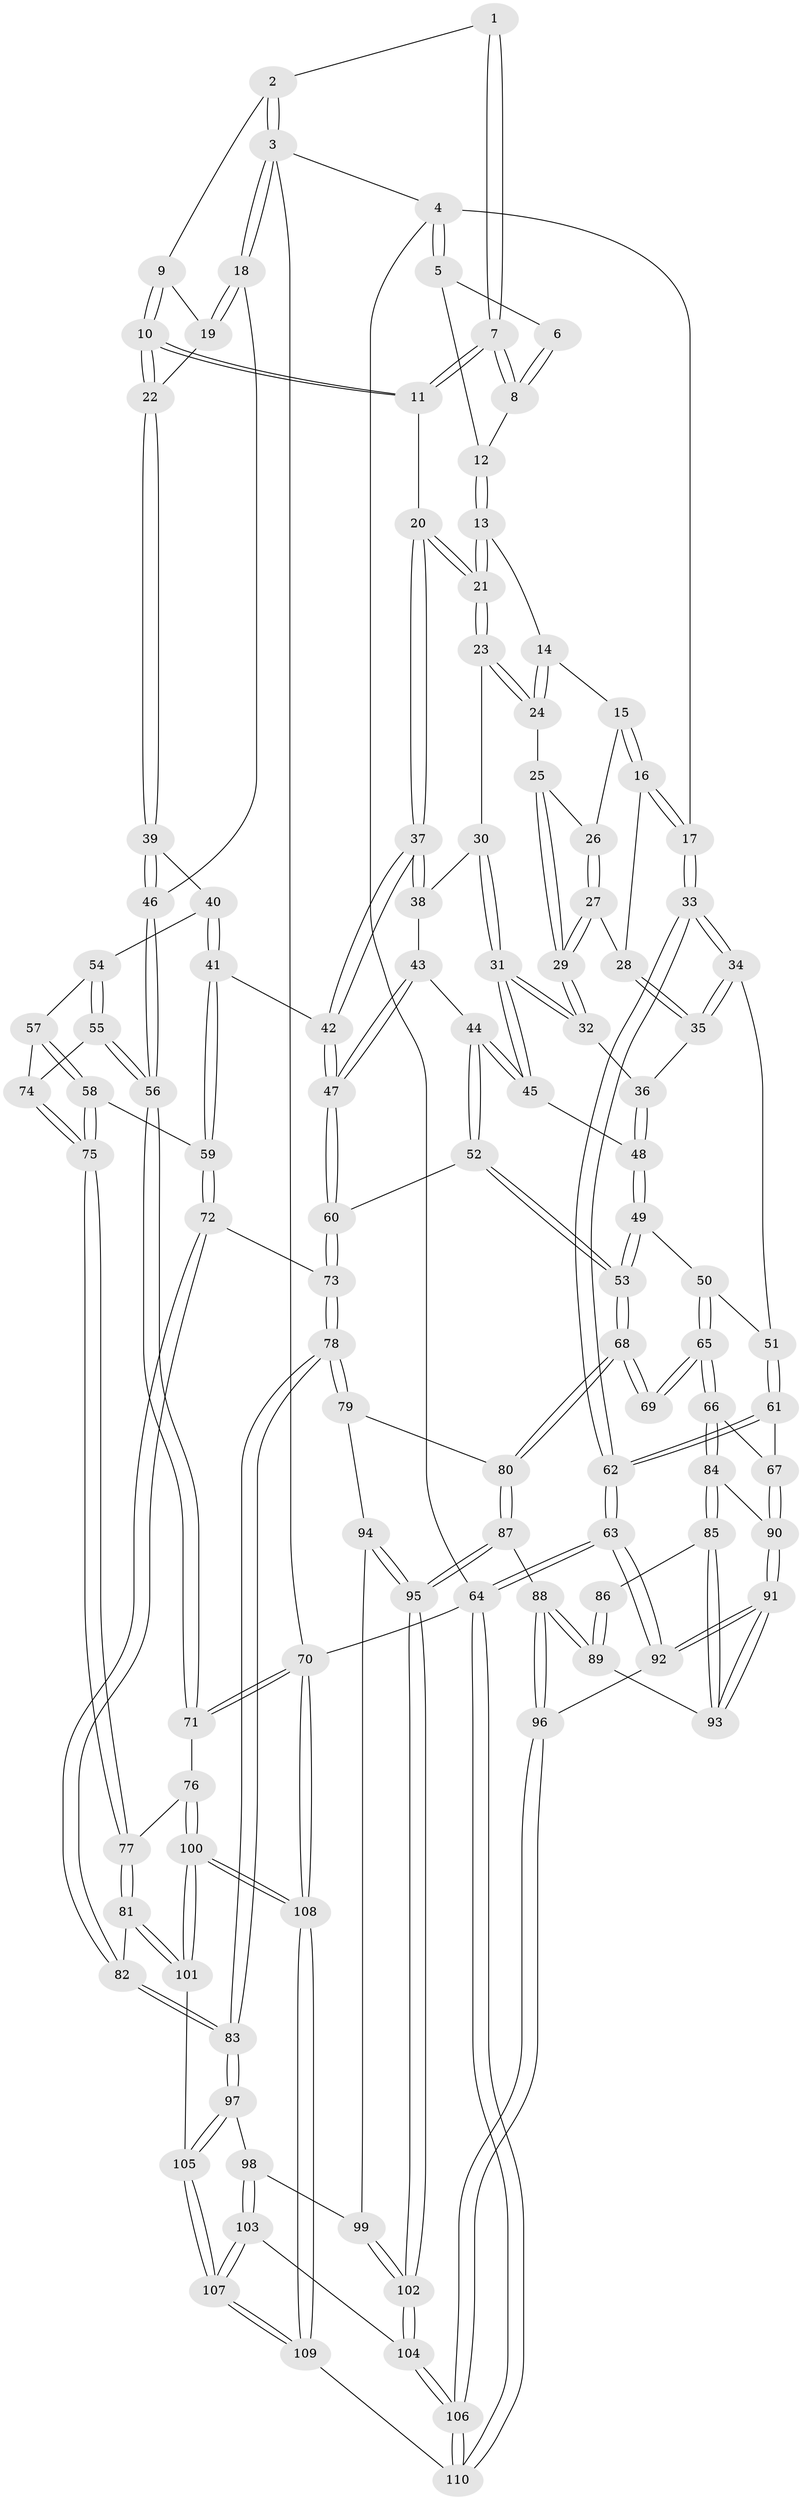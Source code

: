 // coarse degree distribution, {4: 0.421875, 7: 0.015625, 3: 0.15625, 2: 0.015625, 6: 0.0625, 5: 0.328125}
// Generated by graph-tools (version 1.1) at 2025/52/02/27/25 19:52:39]
// undirected, 110 vertices, 272 edges
graph export_dot {
graph [start="1"]
  node [color=gray90,style=filled];
  1 [pos="+0.6674603877242031+0"];
  2 [pos="+0.8540859231575001+0"];
  3 [pos="+1+0"];
  4 [pos="+0+0"];
  5 [pos="+0.3187509273110439+0"];
  6 [pos="+0.4162743773182997+0"];
  7 [pos="+0.6043041708449297+0.16595214409421552"];
  8 [pos="+0.5229667752551711+0.08718307967871791"];
  9 [pos="+0.822971926335517+0.06111960364512011"];
  10 [pos="+0.7578206579634318+0.24038146085571113"];
  11 [pos="+0.6104053111193185+0.1955338157282023"];
  12 [pos="+0.33808146363227304+0.02460040673544227"];
  13 [pos="+0.3318300335156052+0.0589903830646654"];
  14 [pos="+0.3145263211110696+0.08916865682740874"];
  15 [pos="+0.26926476910128594+0.1279852759984181"];
  16 [pos="+0.2006279386534177+0.15662588092427612"];
  17 [pos="+0+0"];
  18 [pos="+1+0"];
  19 [pos="+1+0.10053092864930359"];
  20 [pos="+0.574291467549957+0.21677882591828546"];
  21 [pos="+0.5368547734157044+0.2184944131740621"];
  22 [pos="+0.7672744882870318+0.25047848275647683"];
  23 [pos="+0.46207259939748324+0.2427135223135948"];
  24 [pos="+0.39665285626723545+0.23403695734982327"];
  25 [pos="+0.34377024360512054+0.2552972066808692"];
  26 [pos="+0.31124498268465206+0.2166886343797726"];
  27 [pos="+0.19829703680406452+0.2631500231053032"];
  28 [pos="+0.19040913012988683+0.25748167874582206"];
  29 [pos="+0.28198686380373117+0.3345196948657955"];
  30 [pos="+0.42097465483234303+0.31978523317673685"];
  31 [pos="+0.3005490114576658+0.38387433644582475"];
  32 [pos="+0.28564878685840106+0.34863656736562204"];
  33 [pos="+0+0.3551090440065403"];
  34 [pos="+0+0.3489749375445182"];
  35 [pos="+0.013126429917336736+0.34570022291870045"];
  36 [pos="+0.11717885904408178+0.3849071242604376"];
  37 [pos="+0.5352052552939323+0.3751178608251625"];
  38 [pos="+0.4472205451938443+0.3991163222188574"];
  39 [pos="+0.7810489219801404+0.2727353503588677"];
  40 [pos="+0.7849602562399818+0.36597405802206157"];
  41 [pos="+0.7134386601784858+0.4684576141099768"];
  42 [pos="+0.5677562749232481+0.46169816545994136"];
  43 [pos="+0.4444018486567884+0.40191240166884173"];
  44 [pos="+0.35999374502329096+0.4460841744666963"];
  45 [pos="+0.300969007246582+0.38843355791245426"];
  46 [pos="+1+0.27864808502891825"];
  47 [pos="+0.5143508613777832+0.5284097528595569"];
  48 [pos="+0.2217057488708182+0.45082012371607066"];
  49 [pos="+0.21853434144092815+0.46004418525651275"];
  50 [pos="+0.1893624767485292+0.5070873367046436"];
  51 [pos="+0.17890618060457616+0.5080774590695971"];
  52 [pos="+0.38438020952455815+0.5441653739668156"];
  53 [pos="+0.3493050163792951+0.5859148351239774"];
  54 [pos="+0.8378279817392007+0.40993425197617284"];
  55 [pos="+1+0.49197890660587296"];
  56 [pos="+1+0.49223041933906614"];
  57 [pos="+0.8652381997053403+0.5693430405521942"];
  58 [pos="+0.8455638531549067+0.5936504681550838"];
  59 [pos="+0.7185345465292157+0.5885770512261077"];
  60 [pos="+0.503398497148233+0.5477824921561582"];
  61 [pos="+0+0.5986132296269924"];
  62 [pos="+0+0.5452690141622478"];
  63 [pos="+0+1"];
  64 [pos="+0+1"];
  65 [pos="+0.24571143716593793+0.6173713660475038"];
  66 [pos="+0.13586068950099264+0.6620485924513572"];
  67 [pos="+0.0737537069062265+0.64853579123705"];
  68 [pos="+0.32121653553642737+0.630737341977595"];
  69 [pos="+0.31069101283736333+0.6308462565936211"];
  70 [pos="+1+1"];
  71 [pos="+1+0.7009548595527588"];
  72 [pos="+0.7169357457322123+0.5915052047941121"];
  73 [pos="+0.520168370728667+0.574851777958945"];
  74 [pos="+0.9426067899607461+0.5517809596826811"];
  75 [pos="+0.9127854777035075+0.7159074892264876"];
  76 [pos="+1+0.7296019563915648"];
  77 [pos="+0.9173382792409436+0.7301168689905827"];
  78 [pos="+0.5371924817108852+0.7419528931796399"];
  79 [pos="+0.4272439124028724+0.7329686452219355"];
  80 [pos="+0.328548341535138+0.6441171701979251"];
  81 [pos="+0.8354602794434711+0.7877030300393539"];
  82 [pos="+0.6999983273066609+0.712765922562241"];
  83 [pos="+0.5768238270705702+0.7745966674081618"];
  84 [pos="+0.17609979253516672+0.7520560258563699"];
  85 [pos="+0.1780271360306087+0.755491942366735"];
  86 [pos="+0.28477172800357503+0.6656713669013402"];
  87 [pos="+0.2765250068995648+0.8326441437017724"];
  88 [pos="+0.25582320836546607+0.8366692319733304"];
  89 [pos="+0.21383400412722736+0.7831973315754519"];
  90 [pos="+0.07794883799232957+0.7680932213664028"];
  91 [pos="+0.07042588658434272+0.8533975072437368"];
  92 [pos="+0.05606983871034+0.8843720903003623"];
  93 [pos="+0.18001216626642674+0.7605189993869877"];
  94 [pos="+0.39270595791831114+0.7854721335257538"];
  95 [pos="+0.332729415598989+0.8478224109173924"];
  96 [pos="+0.21506039902033064+0.8879656030451385"];
  97 [pos="+0.5752590788719432+0.8032565055910187"];
  98 [pos="+0.47767542245605465+0.8588361516691081"];
  99 [pos="+0.44249009238060394+0.861927649769011"];
  100 [pos="+0.8707130335965153+1"];
  101 [pos="+0.8337925003715417+0.8634937583881273"];
  102 [pos="+0.36481289272213363+0.8958896298674681"];
  103 [pos="+0.4487167916272458+0.935174195374921"];
  104 [pos="+0.3698620334982962+0.9247441915576636"];
  105 [pos="+0.5904021669883007+0.8549471935282641"];
  106 [pos="+0.2842939465197502+1"];
  107 [pos="+0.6288256732493621+1"];
  108 [pos="+0.8749663607061522+1"];
  109 [pos="+0.6686146552587597+1"];
  110 [pos="+0.27995824236484435+1"];
  1 -- 2;
  1 -- 7;
  1 -- 7;
  2 -- 3;
  2 -- 3;
  2 -- 9;
  3 -- 4;
  3 -- 18;
  3 -- 18;
  3 -- 70;
  4 -- 5;
  4 -- 5;
  4 -- 17;
  4 -- 64;
  5 -- 6;
  5 -- 12;
  6 -- 8;
  6 -- 8;
  7 -- 8;
  7 -- 8;
  7 -- 11;
  7 -- 11;
  8 -- 12;
  9 -- 10;
  9 -- 10;
  9 -- 19;
  10 -- 11;
  10 -- 11;
  10 -- 22;
  10 -- 22;
  11 -- 20;
  12 -- 13;
  12 -- 13;
  13 -- 14;
  13 -- 21;
  13 -- 21;
  14 -- 15;
  14 -- 24;
  14 -- 24;
  15 -- 16;
  15 -- 16;
  15 -- 26;
  16 -- 17;
  16 -- 17;
  16 -- 28;
  17 -- 33;
  17 -- 33;
  18 -- 19;
  18 -- 19;
  18 -- 46;
  19 -- 22;
  20 -- 21;
  20 -- 21;
  20 -- 37;
  20 -- 37;
  21 -- 23;
  21 -- 23;
  22 -- 39;
  22 -- 39;
  23 -- 24;
  23 -- 24;
  23 -- 30;
  24 -- 25;
  25 -- 26;
  25 -- 29;
  25 -- 29;
  26 -- 27;
  26 -- 27;
  27 -- 28;
  27 -- 29;
  27 -- 29;
  28 -- 35;
  28 -- 35;
  29 -- 32;
  29 -- 32;
  30 -- 31;
  30 -- 31;
  30 -- 38;
  31 -- 32;
  31 -- 32;
  31 -- 45;
  31 -- 45;
  32 -- 36;
  33 -- 34;
  33 -- 34;
  33 -- 62;
  33 -- 62;
  34 -- 35;
  34 -- 35;
  34 -- 51;
  35 -- 36;
  36 -- 48;
  36 -- 48;
  37 -- 38;
  37 -- 38;
  37 -- 42;
  37 -- 42;
  38 -- 43;
  39 -- 40;
  39 -- 46;
  39 -- 46;
  40 -- 41;
  40 -- 41;
  40 -- 54;
  41 -- 42;
  41 -- 59;
  41 -- 59;
  42 -- 47;
  42 -- 47;
  43 -- 44;
  43 -- 47;
  43 -- 47;
  44 -- 45;
  44 -- 45;
  44 -- 52;
  44 -- 52;
  45 -- 48;
  46 -- 56;
  46 -- 56;
  47 -- 60;
  47 -- 60;
  48 -- 49;
  48 -- 49;
  49 -- 50;
  49 -- 53;
  49 -- 53;
  50 -- 51;
  50 -- 65;
  50 -- 65;
  51 -- 61;
  51 -- 61;
  52 -- 53;
  52 -- 53;
  52 -- 60;
  53 -- 68;
  53 -- 68;
  54 -- 55;
  54 -- 55;
  54 -- 57;
  55 -- 56;
  55 -- 56;
  55 -- 74;
  56 -- 71;
  56 -- 71;
  57 -- 58;
  57 -- 58;
  57 -- 74;
  58 -- 59;
  58 -- 75;
  58 -- 75;
  59 -- 72;
  59 -- 72;
  60 -- 73;
  60 -- 73;
  61 -- 62;
  61 -- 62;
  61 -- 67;
  62 -- 63;
  62 -- 63;
  63 -- 64;
  63 -- 64;
  63 -- 92;
  63 -- 92;
  64 -- 110;
  64 -- 110;
  64 -- 70;
  65 -- 66;
  65 -- 66;
  65 -- 69;
  65 -- 69;
  66 -- 67;
  66 -- 84;
  66 -- 84;
  67 -- 90;
  67 -- 90;
  68 -- 69;
  68 -- 69;
  68 -- 80;
  68 -- 80;
  70 -- 71;
  70 -- 71;
  70 -- 108;
  70 -- 108;
  71 -- 76;
  72 -- 73;
  72 -- 82;
  72 -- 82;
  73 -- 78;
  73 -- 78;
  74 -- 75;
  74 -- 75;
  75 -- 77;
  75 -- 77;
  76 -- 77;
  76 -- 100;
  76 -- 100;
  77 -- 81;
  77 -- 81;
  78 -- 79;
  78 -- 79;
  78 -- 83;
  78 -- 83;
  79 -- 80;
  79 -- 94;
  80 -- 87;
  80 -- 87;
  81 -- 82;
  81 -- 101;
  81 -- 101;
  82 -- 83;
  82 -- 83;
  83 -- 97;
  83 -- 97;
  84 -- 85;
  84 -- 85;
  84 -- 90;
  85 -- 86;
  85 -- 93;
  85 -- 93;
  86 -- 89;
  86 -- 89;
  87 -- 88;
  87 -- 95;
  87 -- 95;
  88 -- 89;
  88 -- 89;
  88 -- 96;
  88 -- 96;
  89 -- 93;
  90 -- 91;
  90 -- 91;
  91 -- 92;
  91 -- 92;
  91 -- 93;
  91 -- 93;
  92 -- 96;
  94 -- 95;
  94 -- 95;
  94 -- 99;
  95 -- 102;
  95 -- 102;
  96 -- 106;
  96 -- 106;
  97 -- 98;
  97 -- 105;
  97 -- 105;
  98 -- 99;
  98 -- 103;
  98 -- 103;
  99 -- 102;
  99 -- 102;
  100 -- 101;
  100 -- 101;
  100 -- 108;
  100 -- 108;
  101 -- 105;
  102 -- 104;
  102 -- 104;
  103 -- 104;
  103 -- 107;
  103 -- 107;
  104 -- 106;
  104 -- 106;
  105 -- 107;
  105 -- 107;
  106 -- 110;
  106 -- 110;
  107 -- 109;
  107 -- 109;
  108 -- 109;
  108 -- 109;
  109 -- 110;
}
